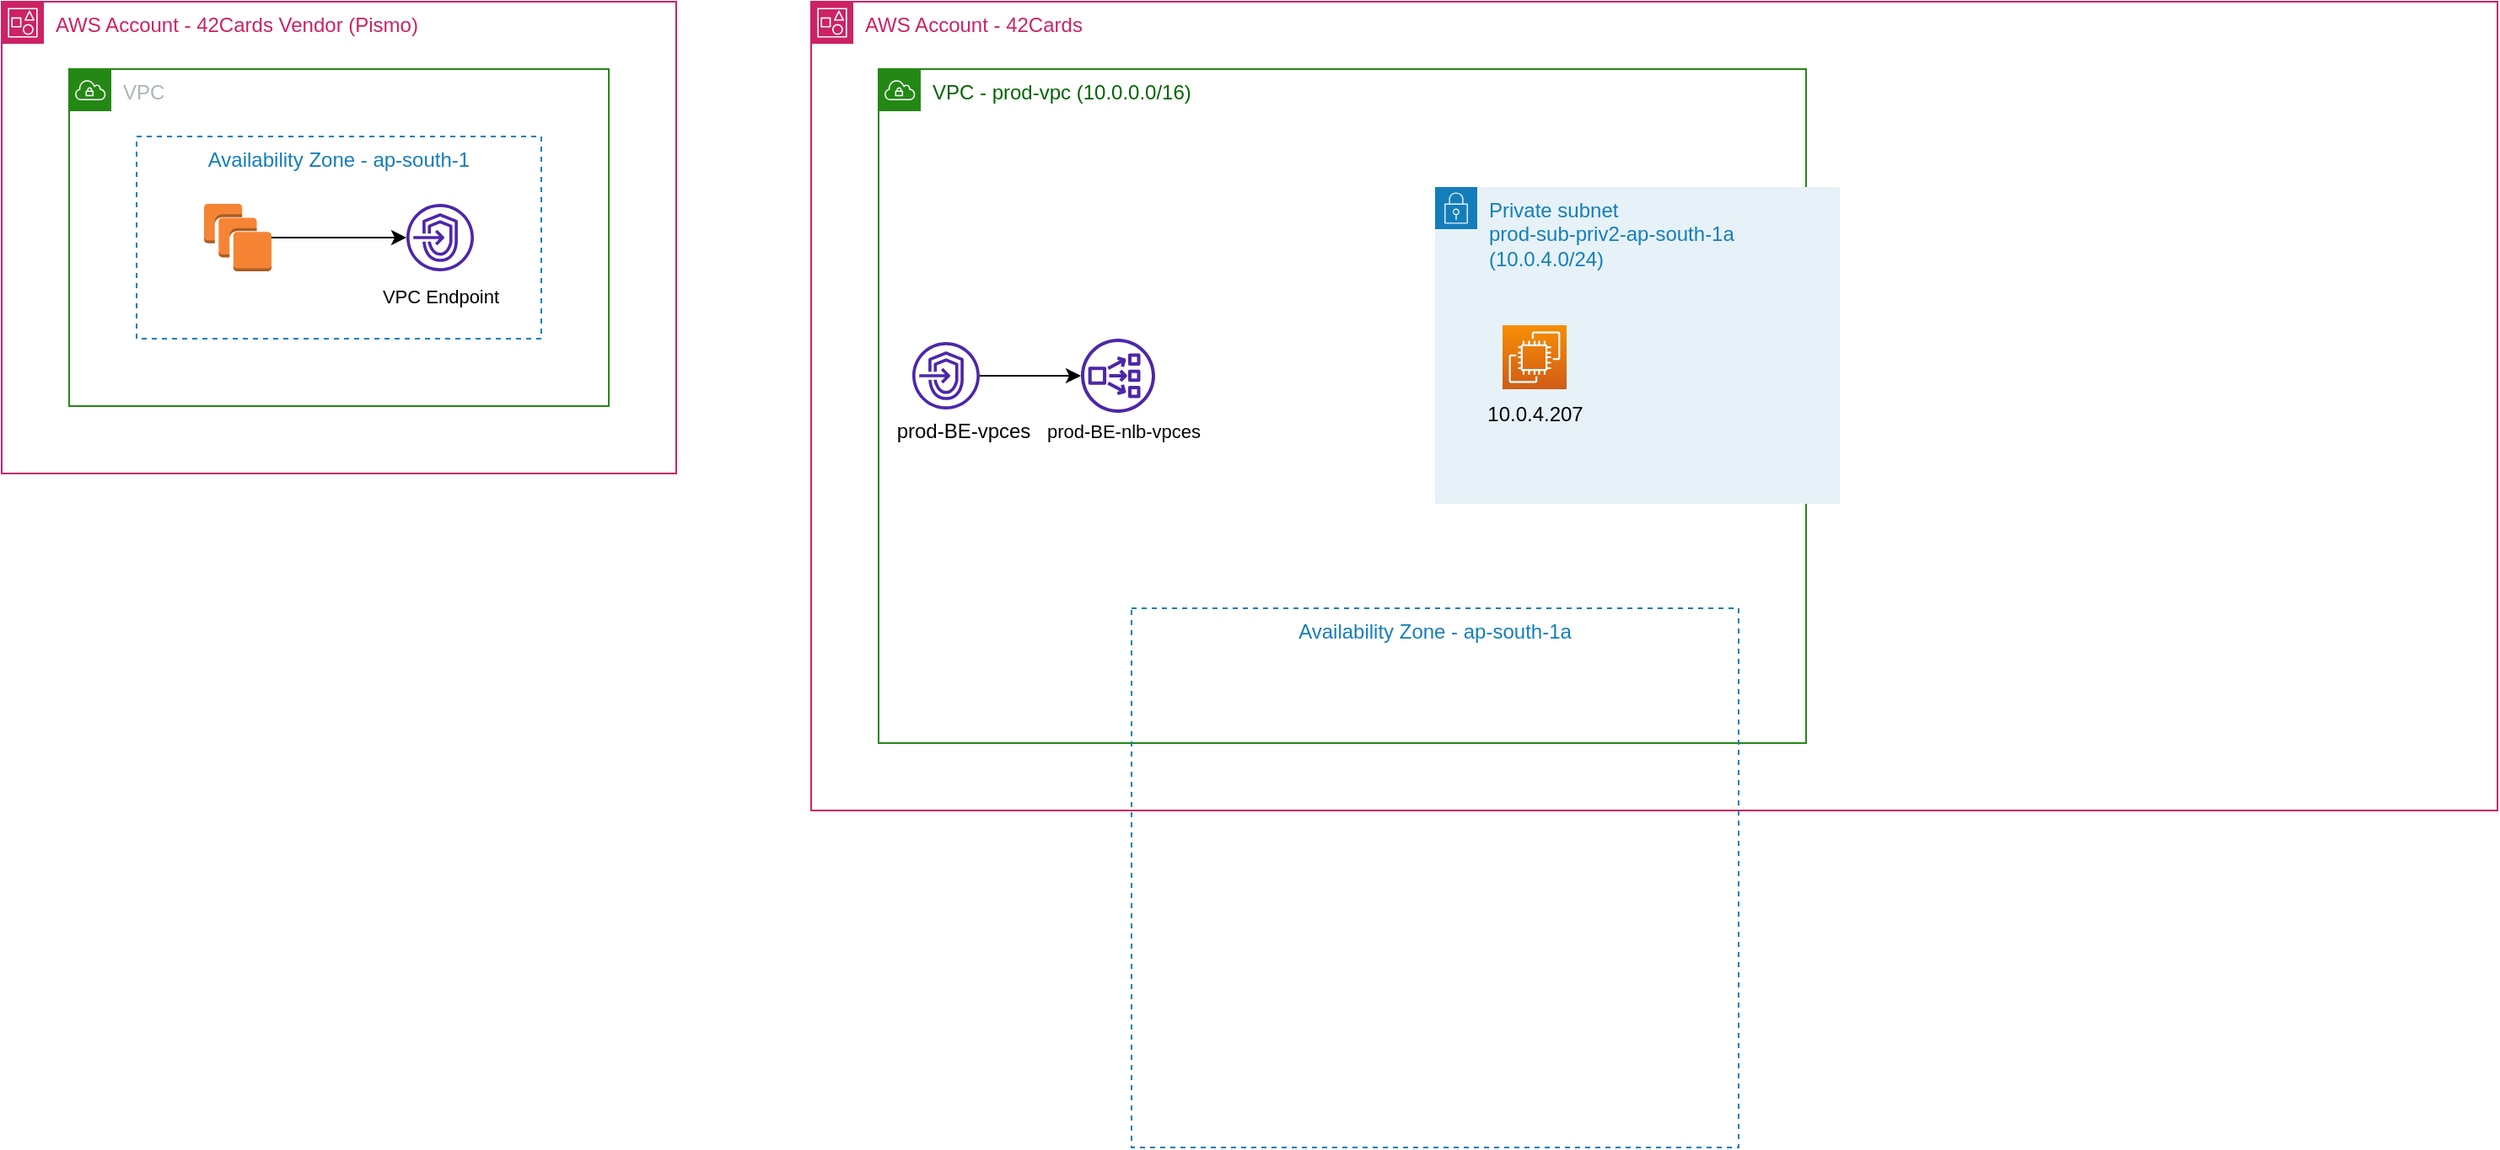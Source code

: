 <mxfile version="21.6.1" type="github">
  <diagram name="Page-1" id="9Z_9mbRbCVPX737uVuJ9">
    <mxGraphModel dx="612" dy="298" grid="1" gridSize="10" guides="1" tooltips="1" connect="1" arrows="1" fold="1" page="1" pageScale="1" pageWidth="827" pageHeight="1169" math="0" shadow="0">
      <root>
        <mxCell id="0" />
        <mxCell id="1" parent="0" />
        <mxCell id="5QgJ2lrSVTcI7bktnCVA-2" value="AWS Account -&amp;nbsp;42Cards Vendor (Pismo)" style="points=[[0,0],[0.25,0],[0.5,0],[0.75,0],[1,0],[1,0.25],[1,0.5],[1,0.75],[1,1],[0.75,1],[0.5,1],[0.25,1],[0,1],[0,0.75],[0,0.5],[0,0.25]];outlineConnect=0;gradientColor=none;html=1;whiteSpace=wrap;fontSize=12;fontStyle=0;container=1;pointerEvents=0;collapsible=0;recursiveResize=0;shape=mxgraph.aws4.group;grIcon=mxgraph.aws4.group_account;strokeColor=#CD2264;fillColor=none;verticalAlign=top;align=left;spacingLeft=30;fontColor=#CD2264;dashed=0;" vertex="1" parent="1">
          <mxGeometry x="40" y="40" width="400" height="280" as="geometry" />
        </mxCell>
        <mxCell id="5QgJ2lrSVTcI7bktnCVA-1" value="VPC" style="points=[[0,0],[0.25,0],[0.5,0],[0.75,0],[1,0],[1,0.25],[1,0.5],[1,0.75],[1,1],[0.75,1],[0.5,1],[0.25,1],[0,1],[0,0.75],[0,0.5],[0,0.25]];outlineConnect=0;gradientColor=none;html=1;whiteSpace=wrap;fontSize=12;fontStyle=0;container=1;pointerEvents=0;collapsible=0;recursiveResize=0;shape=mxgraph.aws4.group;grIcon=mxgraph.aws4.group_vpc;strokeColor=#248814;fillColor=none;verticalAlign=top;align=left;spacingLeft=30;fontColor=#AAB7B8;dashed=0;" vertex="1" parent="5QgJ2lrSVTcI7bktnCVA-2">
          <mxGeometry x="40" y="40" width="320" height="200" as="geometry" />
        </mxCell>
        <mxCell id="5QgJ2lrSVTcI7bktnCVA-4" value="" style="sketch=0;outlineConnect=0;fontColor=#232F3E;gradientColor=none;fillColor=#4D27AA;strokeColor=none;dashed=0;verticalLabelPosition=bottom;verticalAlign=top;align=center;html=1;fontSize=12;fontStyle=0;aspect=fixed;pointerEvents=1;shape=mxgraph.aws4.endpoints;" vertex="1" parent="5QgJ2lrSVTcI7bktnCVA-1">
          <mxGeometry x="200" y="80" width="40" height="40" as="geometry" />
        </mxCell>
        <mxCell id="5QgJ2lrSVTcI7bktnCVA-6" value="Availability Zone - ap-south-1" style="fillColor=none;strokeColor=#147EBA;dashed=1;verticalAlign=top;fontStyle=0;fontColor=#147EBA;whiteSpace=wrap;html=1;" vertex="1" parent="5QgJ2lrSVTcI7bktnCVA-1">
          <mxGeometry x="40" y="40" width="240" height="120" as="geometry" />
        </mxCell>
        <mxCell id="5QgJ2lrSVTcI7bktnCVA-7" value="&lt;font style=&quot;font-size: 11px;&quot;&gt;VPC Endpoint&lt;/font&gt;" style="text;html=1;align=center;verticalAlign=middle;resizable=0;points=[];autosize=1;strokeColor=none;fillColor=none;" vertex="1" parent="5QgJ2lrSVTcI7bktnCVA-1">
          <mxGeometry x="175" y="120" width="90" height="30" as="geometry" />
        </mxCell>
        <mxCell id="5QgJ2lrSVTcI7bktnCVA-9" style="edgeStyle=orthogonalEdgeStyle;rounded=0;orthogonalLoop=1;jettySize=auto;html=1;exitX=1;exitY=0.5;exitDx=0;exitDy=0;exitPerimeter=0;" edge="1" parent="5QgJ2lrSVTcI7bktnCVA-1" source="5QgJ2lrSVTcI7bktnCVA-8" target="5QgJ2lrSVTcI7bktnCVA-4">
          <mxGeometry relative="1" as="geometry">
            <mxPoint x="200" y="110" as="targetPoint" />
          </mxGeometry>
        </mxCell>
        <mxCell id="5QgJ2lrSVTcI7bktnCVA-8" value="" style="outlineConnect=0;dashed=0;verticalLabelPosition=bottom;verticalAlign=top;align=center;html=1;shape=mxgraph.aws3.instances;fillColor=#F58534;gradientColor=none;" vertex="1" parent="5QgJ2lrSVTcI7bktnCVA-1">
          <mxGeometry x="80" y="80" width="40" height="40" as="geometry" />
        </mxCell>
        <mxCell id="5QgJ2lrSVTcI7bktnCVA-10" value="AWS Account -&amp;nbsp;42Cards" style="points=[[0,0],[0.25,0],[0.5,0],[0.75,0],[1,0],[1,0.25],[1,0.5],[1,0.75],[1,1],[0.75,1],[0.5,1],[0.25,1],[0,1],[0,0.75],[0,0.5],[0,0.25]];outlineConnect=0;gradientColor=none;html=1;whiteSpace=wrap;fontSize=12;fontStyle=0;container=1;pointerEvents=0;collapsible=0;recursiveResize=0;shape=mxgraph.aws4.group;grIcon=mxgraph.aws4.group_account;strokeColor=#CD2264;fillColor=none;verticalAlign=top;align=left;spacingLeft=30;fontColor=#CD2264;dashed=0;" vertex="1" parent="1">
          <mxGeometry x="520" y="40" width="1000" height="480" as="geometry" />
        </mxCell>
        <mxCell id="5QgJ2lrSVTcI7bktnCVA-12" value="&lt;font color=&quot;#006600&quot;&gt;VPC - prod-vpc (10.0.0.0/16)&lt;/font&gt;" style="points=[[0,0],[0.25,0],[0.5,0],[0.75,0],[1,0],[1,0.25],[1,0.5],[1,0.75],[1,1],[0.75,1],[0.5,1],[0.25,1],[0,1],[0,0.75],[0,0.5],[0,0.25]];outlineConnect=0;gradientColor=none;html=1;whiteSpace=wrap;fontSize=12;fontStyle=0;container=1;pointerEvents=0;collapsible=0;recursiveResize=0;shape=mxgraph.aws4.group;grIcon=mxgraph.aws4.group_vpc;strokeColor=#248814;fillColor=none;verticalAlign=top;align=left;spacingLeft=30;fontColor=#AAB7B8;dashed=0;" vertex="1" parent="5QgJ2lrSVTcI7bktnCVA-10">
          <mxGeometry x="40" y="40" width="550" height="400" as="geometry" />
        </mxCell>
        <mxCell id="5QgJ2lrSVTcI7bktnCVA-14" value="Availability Zone - ap-south-1a" style="fillColor=none;strokeColor=#147EBA;dashed=1;verticalAlign=top;fontStyle=0;fontColor=#147EBA;whiteSpace=wrap;html=1;" vertex="1" parent="5QgJ2lrSVTcI7bktnCVA-12">
          <mxGeometry x="150" y="320" width="360" height="320" as="geometry" />
        </mxCell>
        <mxCell id="5QgJ2lrSVTcI7bktnCVA-15" value="prod-BE-vpces" style="text;html=1;align=center;verticalAlign=middle;resizable=0;points=[];autosize=1;strokeColor=none;fillColor=none;" vertex="1" parent="5QgJ2lrSVTcI7bktnCVA-12">
          <mxGeometry y="200" width="100" height="30" as="geometry" />
        </mxCell>
        <mxCell id="5QgJ2lrSVTcI7bktnCVA-16" style="edgeStyle=orthogonalEdgeStyle;rounded=0;orthogonalLoop=1;jettySize=auto;html=1;" edge="1" parent="5QgJ2lrSVTcI7bktnCVA-12" source="5QgJ2lrSVTcI7bktnCVA-20" target="5QgJ2lrSVTcI7bktnCVA-18">
          <mxGeometry relative="1" as="geometry">
            <mxPoint x="197" y="182" as="targetPoint" />
            <mxPoint x="117" y="182" as="sourcePoint" />
          </mxGeometry>
        </mxCell>
        <mxCell id="5QgJ2lrSVTcI7bktnCVA-20" value="" style="sketch=0;outlineConnect=0;fontColor=#232F3E;gradientColor=none;fillColor=#4D27AA;strokeColor=none;dashed=0;verticalLabelPosition=bottom;verticalAlign=top;align=center;html=1;fontSize=12;fontStyle=0;aspect=fixed;pointerEvents=1;shape=mxgraph.aws4.endpoints;" vertex="1" parent="5QgJ2lrSVTcI7bktnCVA-12">
          <mxGeometry x="20" y="162" width="40" height="40" as="geometry" />
        </mxCell>
        <mxCell id="5QgJ2lrSVTcI7bktnCVA-18" value="" style="sketch=0;outlineConnect=0;fontColor=#232F3E;gradientColor=none;fillColor=#4D27AA;strokeColor=none;dashed=0;verticalLabelPosition=bottom;verticalAlign=top;align=center;html=1;fontSize=12;fontStyle=0;aspect=fixed;pointerEvents=1;shape=mxgraph.aws4.network_load_balancer;" vertex="1" parent="5QgJ2lrSVTcI7bktnCVA-12">
          <mxGeometry x="120" y="160" width="44" height="44" as="geometry" />
        </mxCell>
        <mxCell id="5QgJ2lrSVTcI7bktnCVA-21" value="Private subnet&amp;nbsp;&lt;br&gt;prod-sub-priv2-ap-south-1a (10.0.4.0/24)" style="points=[[0,0],[0.25,0],[0.5,0],[0.75,0],[1,0],[1,0.25],[1,0.5],[1,0.75],[1,1],[0.75,1],[0.5,1],[0.25,1],[0,1],[0,0.75],[0,0.5],[0,0.25]];outlineConnect=0;gradientColor=none;html=1;whiteSpace=wrap;fontSize=12;fontStyle=0;container=1;pointerEvents=0;collapsible=0;recursiveResize=0;shape=mxgraph.aws4.group;grIcon=mxgraph.aws4.group_security_group;grStroke=0;strokeColor=#147EBA;fillColor=#E6F2F8;verticalAlign=top;align=left;spacingLeft=30;fontColor=#147EBA;dashed=0;" vertex="1" parent="5QgJ2lrSVTcI7bktnCVA-12">
          <mxGeometry x="330" y="70" width="240" height="188" as="geometry" />
        </mxCell>
        <mxCell id="5QgJ2lrSVTcI7bktnCVA-22" value="" style="sketch=0;points=[[0,0,0],[0.25,0,0],[0.5,0,0],[0.75,0,0],[1,0,0],[0,1,0],[0.25,1,0],[0.5,1,0],[0.75,1,0],[1,1,0],[0,0.25,0],[0,0.5,0],[0,0.75,0],[1,0.25,0],[1,0.5,0],[1,0.75,0]];outlineConnect=0;fontColor=#232F3E;gradientColor=#F78E04;gradientDirection=north;fillColor=#D05C17;strokeColor=#ffffff;dashed=0;verticalLabelPosition=bottom;verticalAlign=top;align=center;html=1;fontSize=12;fontStyle=0;aspect=fixed;shape=mxgraph.aws4.resourceIcon;resIcon=mxgraph.aws4.ec2;" vertex="1" parent="5QgJ2lrSVTcI7bktnCVA-12">
          <mxGeometry x="370" y="152" width="38" height="38" as="geometry" />
        </mxCell>
        <mxCell id="5QgJ2lrSVTcI7bktnCVA-24" value="10.0.4.207" style="text;html=1;align=center;verticalAlign=middle;resizable=0;points=[];autosize=1;strokeColor=none;fillColor=none;" vertex="1" parent="5QgJ2lrSVTcI7bktnCVA-12">
          <mxGeometry x="349" y="190" width="80" height="30" as="geometry" />
        </mxCell>
        <mxCell id="5QgJ2lrSVTcI7bktnCVA-25" value="&lt;font style=&quot;font-size: 11px;&quot;&gt;prod-BE-nlb-vpces&lt;/font&gt;" style="text;html=1;align=center;verticalAlign=middle;resizable=0;points=[];autosize=1;strokeColor=none;fillColor=none;" vertex="1" parent="5QgJ2lrSVTcI7bktnCVA-12">
          <mxGeometry x="90" y="200" width="110" height="30" as="geometry" />
        </mxCell>
      </root>
    </mxGraphModel>
  </diagram>
</mxfile>
